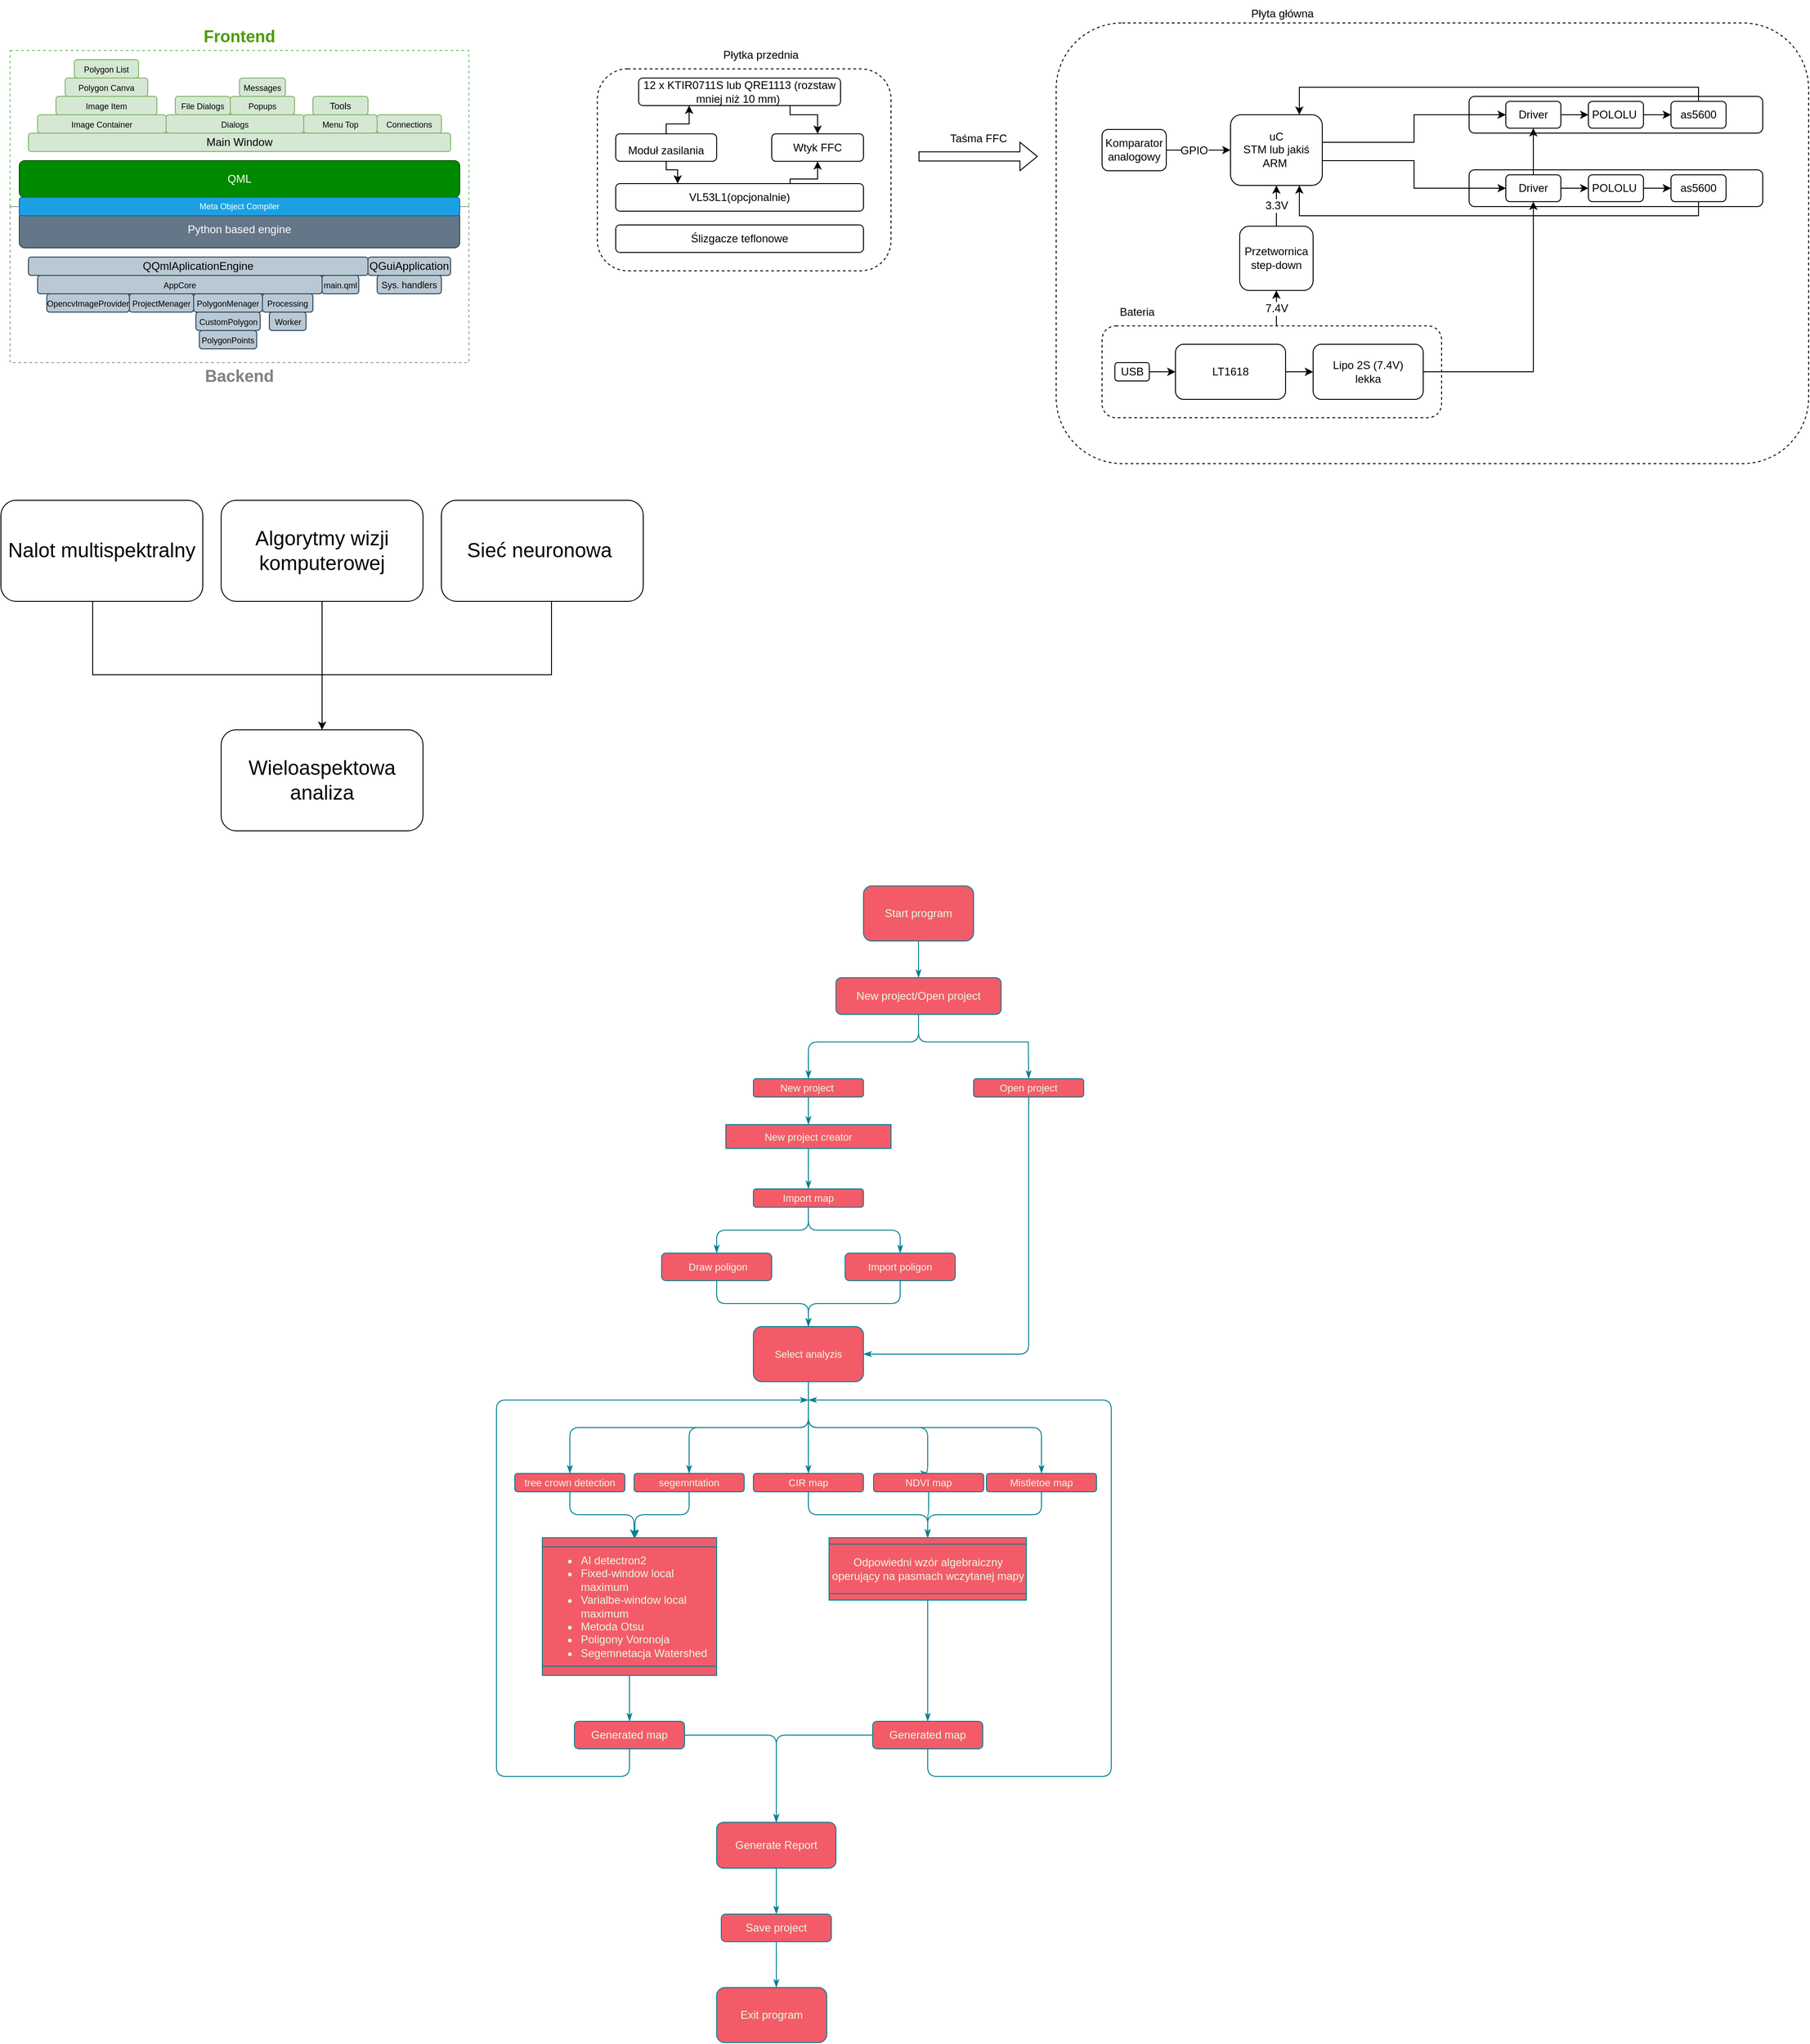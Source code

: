 <mxfile version="18.1.3" type="device"><diagram id="C5RBs43oDa-KdzZeNtuy" name="Page-1"><mxGraphModel dx="1311" dy="1771" grid="1" gridSize="10" guides="1" tooltips="1" connect="1" arrows="1" fold="1" page="1" pageScale="1" pageWidth="827" pageHeight="1169" math="0" shadow="0"><root><mxCell id="WIyWlLk6GJQsqaUBKTNV-0"/><mxCell id="WIyWlLk6GJQsqaUBKTNV-1" parent="WIyWlLk6GJQsqaUBKTNV-0"/><mxCell id="7KliE1HQ70TDA5VMNB60-11" value="" style="rounded=1;whiteSpace=wrap;html=1;labelBackgroundColor=none;fontSize=12;fillColor=none;dashed=1;" parent="WIyWlLk6GJQsqaUBKTNV-1" vertex="1"><mxGeometry x="430" y="-950" width="820" height="480" as="geometry"/></mxCell><mxCell id="uwhrVV_3ZSdNoG5tRqwc-1" style="edgeStyle=orthogonalEdgeStyle;rounded=1;orthogonalLoop=1;jettySize=auto;html=1;fontSize=11;endArrow=none;endFill=0;labelBackgroundColor=#114B5F;strokeColor=#028090;fontColor=#E4FDE1;exitX=0.5;exitY=1;exitDx=0;exitDy=0;" parent="WIyWlLk6GJQsqaUBKTNV-1" source="uwhrVV_3ZSdNoG5tRqwc-2" edge="1"><mxGeometry relative="1" as="geometry"><mxPoint x="400" y="160" as="targetPoint"/><Array as="points"><mxPoint x="280" y="160"/></Array></mxGeometry></mxCell><mxCell id="uwhrVV_3ZSdNoG5tRqwc-2" value="New project/Open project" style="rounded=1;whiteSpace=wrap;html=1;fillColor=#F45B69;strokeColor=#028090;fontColor=#E4FDE1;" parent="WIyWlLk6GJQsqaUBKTNV-1" vertex="1"><mxGeometry x="190" y="90" width="180" height="40" as="geometry"/></mxCell><mxCell id="uwhrVV_3ZSdNoG5tRqwc-4" value="" style="endArrow=none;html=1;fontSize=11;endFill=0;startArrow=classicThin;startFill=1;labelBackgroundColor=#114B5F;strokeColor=#028090;fontColor=#E4FDE1;entryX=0.5;entryY=1;entryDx=0;entryDy=0;edgeStyle=orthogonalEdgeStyle;" parent="WIyWlLk6GJQsqaUBKTNV-1" target="uwhrVV_3ZSdNoG5tRqwc-2" edge="1"><mxGeometry width="50" height="50" relative="1" as="geometry"><mxPoint x="160" y="200" as="sourcePoint"/><mxPoint x="160" y="160" as="targetPoint"/><Array as="points"><mxPoint x="160" y="160"/><mxPoint x="280" y="160"/></Array></mxGeometry></mxCell><mxCell id="uwhrVV_3ZSdNoG5tRqwc-5" value="" style="endArrow=none;html=1;fontSize=11;rounded=1;startArrow=classicThin;startFill=1;labelBackgroundColor=#114B5F;strokeColor=#028090;fontColor=#E4FDE1;" parent="WIyWlLk6GJQsqaUBKTNV-1" edge="1"><mxGeometry width="50" height="50" relative="1" as="geometry"><mxPoint x="400" y="200" as="sourcePoint"/><mxPoint x="399.66" y="160" as="targetPoint"/></mxGeometry></mxCell><mxCell id="uwhrVV_3ZSdNoG5tRqwc-7" style="edgeStyle=orthogonalEdgeStyle;rounded=1;orthogonalLoop=1;jettySize=auto;html=1;fontSize=11;startArrow=none;startFill=0;endArrow=classicThin;endFill=1;labelBackgroundColor=#114B5F;strokeColor=#028090;fontColor=#E4FDE1;" parent="WIyWlLk6GJQsqaUBKTNV-1" source="uwhrVV_3ZSdNoG5tRqwc-8" edge="1"><mxGeometry relative="1" as="geometry"><mxPoint x="160" y="250" as="targetPoint"/></mxGeometry></mxCell><mxCell id="uwhrVV_3ZSdNoG5tRqwc-8" value="New project&amp;nbsp;" style="rounded=1;whiteSpace=wrap;html=1;fontSize=11;fillColor=#F45B69;strokeColor=#028090;fontColor=#E4FDE1;" parent="WIyWlLk6GJQsqaUBKTNV-1" vertex="1"><mxGeometry x="100" y="200" width="120" height="20" as="geometry"/></mxCell><mxCell id="uwhrVV_3ZSdNoG5tRqwc-10" value="Open project" style="rounded=1;whiteSpace=wrap;html=1;fontSize=11;fillColor=#F45B69;strokeColor=#028090;fontColor=#E4FDE1;" parent="WIyWlLk6GJQsqaUBKTNV-1" vertex="1"><mxGeometry x="340" y="200" width="120" height="20" as="geometry"/></mxCell><mxCell id="uwhrVV_3ZSdNoG5tRqwc-13" style="edgeStyle=orthogonalEdgeStyle;rounded=1;orthogonalLoop=1;jettySize=auto;html=1;entryX=0.5;entryY=0;entryDx=0;entryDy=0;fontSize=11;startArrow=none;startFill=0;endArrow=classicThin;endFill=1;labelBackgroundColor=#114B5F;strokeColor=#028090;fontColor=#E4FDE1;" parent="WIyWlLk6GJQsqaUBKTNV-1" source="uwhrVV_3ZSdNoG5tRqwc-14" target="uwhrVV_3ZSdNoG5tRqwc-24" edge="1"><mxGeometry relative="1" as="geometry"/></mxCell><mxCell id="uwhrVV_3ZSdNoG5tRqwc-14" value="New project creator" style="swimlane;fontStyle=0;childLayout=stackLayout;horizontal=1;startSize=26;horizontalStack=0;resizeParent=1;resizeParentMax=0;resizeLast=0;collapsible=1;marginBottom=0;fontSize=11;align=center;fillColor=#F45B69;strokeColor=#028090;fontColor=#E4FDE1;" parent="WIyWlLk6GJQsqaUBKTNV-1" vertex="1" collapsed="1"><mxGeometry x="70" y="250" width="180" height="26" as="geometry"><mxRectangle x="70" y="250" width="180" height="144" as="alternateBounds"/></mxGeometry></mxCell><mxCell id="uwhrVV_3ZSdNoG5tRqwc-15" value="Nazwa projektu " style="text;strokeColor=none;align=left;verticalAlign=top;spacingLeft=4;spacingRight=4;overflow=hidden;rotatable=0;points=[[0,0.5],[1,0.5]];portConstraint=eastwest;fontColor=#E4FDE1;fillColor=#F59F9F;" parent="uwhrVV_3ZSdNoG5tRqwc-14" vertex="1"><mxGeometry y="26" width="180" height="26" as="geometry"/></mxCell><mxCell id="uwhrVV_3ZSdNoG5tRqwc-16" value="Opis projektu " style="text;strokeColor=none;align=left;verticalAlign=top;spacingLeft=4;spacingRight=4;overflow=hidden;rotatable=0;points=[[0,0.5],[1,0.5]];portConstraint=eastwest;fontColor=#E4FDE1;fillColor=#F59F9F;" parent="uwhrVV_3ZSdNoG5tRqwc-14" vertex="1"><mxGeometry y="52" width="180" height="26" as="geometry"/></mxCell><mxCell id="uwhrVV_3ZSdNoG5tRqwc-17" value="Lokalizacja" style="text;strokeColor=none;align=left;verticalAlign=top;spacingLeft=4;spacingRight=4;overflow=hidden;rotatable=0;points=[[0,0.5],[1,0.5]];portConstraint=eastwest;fontColor=#E4FDE1;fillColor=#F59F9F;" parent="uwhrVV_3ZSdNoG5tRqwc-14" vertex="1"><mxGeometry y="78" width="180" height="26" as="geometry"/></mxCell><mxCell id="uwhrVV_3ZSdNoG5tRqwc-18" value="Zleceniodawca" style="text;html=1;strokeColor=none;align=left;verticalAlign=middle;whiteSpace=wrap;rounded=0;fontSize=11;fontColor=#E4FDE1;fillColor=#F59F9F;" parent="uwhrVV_3ZSdNoG5tRqwc-14" vertex="1"><mxGeometry y="104" width="180" height="20" as="geometry"/></mxCell><mxCell id="uwhrVV_3ZSdNoG5tRqwc-19" value="Data nalotu" style="text;html=1;strokeColor=none;align=left;verticalAlign=middle;whiteSpace=wrap;rounded=0;fontSize=11;fontColor=#E4FDE1;fillColor=#F59F9F;" parent="uwhrVV_3ZSdNoG5tRqwc-14" vertex="1"><mxGeometry y="124" width="180" height="20" as="geometry"/></mxCell><mxCell id="uwhrVV_3ZSdNoG5tRqwc-22" style="edgeStyle=orthogonalEdgeStyle;rounded=1;orthogonalLoop=1;jettySize=auto;html=1;entryX=0.5;entryY=0;entryDx=0;entryDy=0;fontSize=11;startArrow=none;startFill=0;endArrow=classicThin;endFill=1;labelBackgroundColor=#114B5F;strokeColor=#028090;fontColor=#E4FDE1;" parent="WIyWlLk6GJQsqaUBKTNV-1" source="uwhrVV_3ZSdNoG5tRqwc-24" target="uwhrVV_3ZSdNoG5tRqwc-28" edge="1"><mxGeometry relative="1" as="geometry"><mxPoint x="160" y="380" as="targetPoint"/></mxGeometry></mxCell><mxCell id="uwhrVV_3ZSdNoG5tRqwc-23" style="edgeStyle=orthogonalEdgeStyle;rounded=1;orthogonalLoop=1;jettySize=auto;html=1;fontSize=11;startArrow=none;startFill=0;endArrow=classicThin;endFill=1;labelBackgroundColor=#114B5F;strokeColor=#028090;fontColor=#E4FDE1;" parent="WIyWlLk6GJQsqaUBKTNV-1" source="uwhrVV_3ZSdNoG5tRqwc-24" target="uwhrVV_3ZSdNoG5tRqwc-30" edge="1"><mxGeometry relative="1" as="geometry"/></mxCell><mxCell id="uwhrVV_3ZSdNoG5tRqwc-24" value="Import map" style="rounded=1;whiteSpace=wrap;html=1;fontSize=11;align=center;fillColor=#F45B69;strokeColor=#028090;fontColor=#E4FDE1;" parent="WIyWlLk6GJQsqaUBKTNV-1" vertex="1"><mxGeometry x="100" y="320" width="120" height="20" as="geometry"/></mxCell><mxCell id="uwhrVV_3ZSdNoG5tRqwc-27" style="edgeStyle=orthogonalEdgeStyle;rounded=1;orthogonalLoop=1;jettySize=auto;html=1;entryX=0.5;entryY=0;entryDx=0;entryDy=0;fontSize=11;startArrow=none;startFill=0;endArrow=classicThin;endFill=1;labelBackgroundColor=#114B5F;strokeColor=#028090;fontColor=#E4FDE1;" parent="WIyWlLk6GJQsqaUBKTNV-1" source="uwhrVV_3ZSdNoG5tRqwc-28" target="uwhrVV_3ZSdNoG5tRqwc-39" edge="1"><mxGeometry relative="1" as="geometry"/></mxCell><mxCell id="uwhrVV_3ZSdNoG5tRqwc-28" value="Import poligon" style="rounded=1;whiteSpace=wrap;html=1;fontSize=11;align=center;fillColor=#F45B69;strokeColor=#028090;fontColor=#E4FDE1;" parent="WIyWlLk6GJQsqaUBKTNV-1" vertex="1"><mxGeometry x="200" y="390" width="120" height="30" as="geometry"/></mxCell><mxCell id="uwhrVV_3ZSdNoG5tRqwc-29" style="edgeStyle=orthogonalEdgeStyle;rounded=1;orthogonalLoop=1;jettySize=auto;html=1;entryX=0.5;entryY=0;entryDx=0;entryDy=0;fontSize=11;startArrow=none;startFill=0;endArrow=classicThin;endFill=1;labelBackgroundColor=#114B5F;strokeColor=#028090;fontColor=#E4FDE1;" parent="WIyWlLk6GJQsqaUBKTNV-1" source="uwhrVV_3ZSdNoG5tRqwc-30" target="uwhrVV_3ZSdNoG5tRqwc-39" edge="1"><mxGeometry relative="1" as="geometry"/></mxCell><mxCell id="uwhrVV_3ZSdNoG5tRqwc-30" value="&amp;nbsp;Draw poligon" style="rounded=1;whiteSpace=wrap;html=1;fontSize=11;align=center;fillColor=#F45B69;strokeColor=#028090;fontColor=#E4FDE1;" parent="WIyWlLk6GJQsqaUBKTNV-1" vertex="1"><mxGeometry y="390" width="120" height="30" as="geometry"/></mxCell><mxCell id="uwhrVV_3ZSdNoG5tRqwc-31" style="edgeStyle=orthogonalEdgeStyle;rounded=1;orthogonalLoop=1;jettySize=auto;html=1;exitX=0.5;exitY=1;exitDx=0;exitDy=0;fontSize=11;startArrow=none;startFill=0;endArrow=none;endFill=0;labelBackgroundColor=#114B5F;strokeColor=#028090;fontColor=#E4FDE1;" parent="WIyWlLk6GJQsqaUBKTNV-1" source="uwhrVV_3ZSdNoG5tRqwc-28" target="uwhrVV_3ZSdNoG5tRqwc-28" edge="1"><mxGeometry relative="1" as="geometry"/></mxCell><mxCell id="uwhrVV_3ZSdNoG5tRqwc-34" style="edgeStyle=orthogonalEdgeStyle;rounded=1;orthogonalLoop=1;jettySize=auto;html=1;entryX=0.5;entryY=0;entryDx=0;entryDy=0;fontSize=11;startArrow=none;startFill=0;endArrow=classicThin;endFill=1;strokeColor=#028090;labelBackgroundColor=#114B5F;fontColor=#E4FDE1;" parent="WIyWlLk6GJQsqaUBKTNV-1" source="uwhrVV_3ZSdNoG5tRqwc-39" target="uwhrVV_3ZSdNoG5tRqwc-47" edge="1"><mxGeometry relative="1" as="geometry"><Array as="points"><mxPoint x="160" y="580"/><mxPoint x="-100" y="580"/></Array></mxGeometry></mxCell><mxCell id="uwhrVV_3ZSdNoG5tRqwc-35" style="edgeStyle=orthogonalEdgeStyle;rounded=1;orthogonalLoop=1;jettySize=auto;html=1;entryX=0.5;entryY=0;entryDx=0;entryDy=0;fontSize=11;startArrow=none;startFill=0;endArrow=classicThin;endFill=1;strokeColor=#028090;labelBackgroundColor=#114B5F;fontColor=#E4FDE1;" parent="WIyWlLk6GJQsqaUBKTNV-1" source="uwhrVV_3ZSdNoG5tRqwc-39" target="uwhrVV_3ZSdNoG5tRqwc-45" edge="1"><mxGeometry relative="1" as="geometry"><Array as="points"><mxPoint x="160" y="580"/><mxPoint x="290" y="580"/></Array></mxGeometry></mxCell><mxCell id="uwhrVV_3ZSdNoG5tRqwc-36" style="edgeStyle=orthogonalEdgeStyle;rounded=1;orthogonalLoop=1;jettySize=auto;html=1;entryX=0.5;entryY=0;entryDx=0;entryDy=0;fontSize=11;startArrow=none;startFill=0;endArrow=classicThin;endFill=1;strokeColor=#028090;labelBackgroundColor=#114B5F;fontColor=#E4FDE1;" parent="WIyWlLk6GJQsqaUBKTNV-1" source="uwhrVV_3ZSdNoG5tRqwc-39" target="uwhrVV_3ZSdNoG5tRqwc-51" edge="1"><mxGeometry relative="1" as="geometry"><Array as="points"><mxPoint x="160" y="630"/><mxPoint x="160" y="630"/></Array></mxGeometry></mxCell><mxCell id="uwhrVV_3ZSdNoG5tRqwc-37" style="edgeStyle=orthogonalEdgeStyle;rounded=1;orthogonalLoop=1;jettySize=auto;html=1;entryX=0.5;entryY=0;entryDx=0;entryDy=0;fontSize=11;startArrow=none;startFill=0;endArrow=classicThin;endFill=1;strokeColor=#028090;labelBackgroundColor=#114B5F;fontColor=#E4FDE1;" parent="WIyWlLk6GJQsqaUBKTNV-1" source="uwhrVV_3ZSdNoG5tRqwc-39" target="uwhrVV_3ZSdNoG5tRqwc-49" edge="1"><mxGeometry relative="1" as="geometry"><Array as="points"><mxPoint x="160" y="580"/><mxPoint x="414" y="580"/></Array></mxGeometry></mxCell><mxCell id="uwhrVV_3ZSdNoG5tRqwc-38" style="edgeStyle=orthogonalEdgeStyle;rounded=1;orthogonalLoop=1;jettySize=auto;html=1;fontSize=11;startArrow=none;startFill=0;endArrow=classicThin;endFill=1;strokeColor=#028090;labelBackgroundColor=#114B5F;fontColor=#E4FDE1;" parent="WIyWlLk6GJQsqaUBKTNV-1" source="uwhrVV_3ZSdNoG5tRqwc-39" target="uwhrVV_3ZSdNoG5tRqwc-53" edge="1"><mxGeometry relative="1" as="geometry"><Array as="points"><mxPoint x="160" y="580"/><mxPoint x="30" y="580"/></Array></mxGeometry></mxCell><mxCell id="uwhrVV_3ZSdNoG5tRqwc-39" value="Select analyzis" style="rounded=1;whiteSpace=wrap;html=1;fontSize=11;align=center;fillColor=#F45B69;strokeColor=#028090;fontColor=#E4FDE1;" parent="WIyWlLk6GJQsqaUBKTNV-1" vertex="1"><mxGeometry x="100" y="470" width="120" height="60" as="geometry"/></mxCell><mxCell id="uwhrVV_3ZSdNoG5tRqwc-44" style="edgeStyle=orthogonalEdgeStyle;rounded=1;sketch=0;orthogonalLoop=1;jettySize=auto;html=1;entryX=0;entryY=0.5;entryDx=0;entryDy=0;fontColor=#E4FDE1;endArrow=classicThin;endFill=1;strokeColor=#028090;fillColor=#F45B69;" parent="WIyWlLk6GJQsqaUBKTNV-1" source="uwhrVV_3ZSdNoG5tRqwc-45" target="uwhrVV_3ZSdNoG5tRqwc-61" edge="1"><mxGeometry relative="1" as="geometry"/></mxCell><mxCell id="uwhrVV_3ZSdNoG5tRqwc-45" value="NDVI map" style="rounded=1;whiteSpace=wrap;html=1;fontSize=11;align=center;fillColor=#F45B69;strokeColor=#028090;fontColor=#E4FDE1;" parent="WIyWlLk6GJQsqaUBKTNV-1" vertex="1"><mxGeometry x="231" y="630" width="120" height="20" as="geometry"/></mxCell><mxCell id="uwhrVV_3ZSdNoG5tRqwc-46" style="edgeStyle=orthogonalEdgeStyle;curved=0;rounded=1;sketch=0;orthogonalLoop=1;jettySize=auto;html=1;fontColor=#E4FDE1;strokeColor=#028090;fillColor=#F45B69;entryX=0;entryY=0.474;entryDx=0;entryDy=0;entryPerimeter=0;" parent="WIyWlLk6GJQsqaUBKTNV-1" source="uwhrVV_3ZSdNoG5tRqwc-47" target="uwhrVV_3ZSdNoG5tRqwc-57" edge="1"><mxGeometry relative="1" as="geometry"><mxPoint x="-220" y="848" as="targetPoint"/></mxGeometry></mxCell><mxCell id="uwhrVV_3ZSdNoG5tRqwc-47" value="tree crown detection" style="rounded=1;whiteSpace=wrap;html=1;fontSize=11;align=center;fillColor=#F45B69;strokeColor=#028090;fontColor=#E4FDE1;" parent="WIyWlLk6GJQsqaUBKTNV-1" vertex="1"><mxGeometry x="-160" y="630" width="120" height="20" as="geometry"/></mxCell><mxCell id="uwhrVV_3ZSdNoG5tRqwc-48" style="edgeStyle=orthogonalEdgeStyle;rounded=1;sketch=0;orthogonalLoop=1;jettySize=auto;html=1;entryX=0;entryY=0.5;entryDx=0;entryDy=0;fontColor=#E4FDE1;endArrow=classicThin;endFill=1;strokeColor=#028090;fillColor=#F45B69;" parent="WIyWlLk6GJQsqaUBKTNV-1" source="uwhrVV_3ZSdNoG5tRqwc-49" target="uwhrVV_3ZSdNoG5tRqwc-61" edge="1"><mxGeometry relative="1" as="geometry"/></mxCell><mxCell id="uwhrVV_3ZSdNoG5tRqwc-49" value="Mistletoe map" style="rounded=1;whiteSpace=wrap;html=1;fontSize=11;align=center;fillColor=#F45B69;strokeColor=#028090;fontColor=#E4FDE1;" parent="WIyWlLk6GJQsqaUBKTNV-1" vertex="1"><mxGeometry x="354" y="630" width="120" height="20" as="geometry"/></mxCell><mxCell id="uwhrVV_3ZSdNoG5tRqwc-50" style="edgeStyle=orthogonalEdgeStyle;rounded=1;sketch=0;orthogonalLoop=1;jettySize=auto;html=1;entryX=0;entryY=0.5;entryDx=0;entryDy=0;fontColor=#E4FDE1;endArrow=classicThin;endFill=1;strokeColor=#028090;fillColor=#F45B69;" parent="WIyWlLk6GJQsqaUBKTNV-1" source="uwhrVV_3ZSdNoG5tRqwc-51" target="uwhrVV_3ZSdNoG5tRqwc-61" edge="1"><mxGeometry relative="1" as="geometry"/></mxCell><mxCell id="uwhrVV_3ZSdNoG5tRqwc-51" value="CIR map" style="rounded=1;whiteSpace=wrap;html=1;fontSize=11;align=center;fillColor=#F45B69;strokeColor=#028090;fontColor=#E4FDE1;" parent="WIyWlLk6GJQsqaUBKTNV-1" vertex="1"><mxGeometry x="100" y="630" width="120" height="20" as="geometry"/></mxCell><mxCell id="uwhrVV_3ZSdNoG5tRqwc-52" style="edgeStyle=orthogonalEdgeStyle;curved=0;rounded=1;sketch=0;orthogonalLoop=1;jettySize=auto;html=1;entryX=0.005;entryY=0.469;entryDx=0;entryDy=0;entryPerimeter=0;fontColor=#E4FDE1;strokeColor=#028090;fillColor=#F45B69;" parent="WIyWlLk6GJQsqaUBKTNV-1" source="uwhrVV_3ZSdNoG5tRqwc-53" target="uwhrVV_3ZSdNoG5tRqwc-57" edge="1"><mxGeometry relative="1" as="geometry"/></mxCell><mxCell id="uwhrVV_3ZSdNoG5tRqwc-53" value="segemntation" style="rounded=1;whiteSpace=wrap;html=1;fontSize=11;align=center;fillColor=#F45B69;strokeColor=#028090;fontColor=#E4FDE1;" parent="WIyWlLk6GJQsqaUBKTNV-1" vertex="1"><mxGeometry x="-30" y="630" width="120" height="20" as="geometry"/></mxCell><mxCell id="uwhrVV_3ZSdNoG5tRqwc-56" style="edgeStyle=orthogonalEdgeStyle;rounded=1;sketch=0;orthogonalLoop=1;jettySize=auto;html=1;fontColor=#E4FDE1;endArrow=classicThin;endFill=1;strokeColor=#028090;fillColor=#F45B69;entryX=0.5;entryY=0;entryDx=0;entryDy=0;" parent="WIyWlLk6GJQsqaUBKTNV-1" source="uwhrVV_3ZSdNoG5tRqwc-57" target="uwhrVV_3ZSdNoG5tRqwc-71" edge="1"><mxGeometry relative="1" as="geometry"><mxPoint x="-35" y="940" as="targetPoint"/></mxGeometry></mxCell><mxCell id="uwhrVV_3ZSdNoG5tRqwc-57" value="&lt;ul&gt;&lt;li&gt;AI detectron2&lt;/li&gt;&lt;li&gt;Fixed-window local maximum&lt;/li&gt;&lt;li&gt;Varialbe-window local maximum&lt;/li&gt;&lt;li&gt;Metoda Otsu&amp;nbsp;&lt;/li&gt;&lt;li&gt;Poligony Voronoja&lt;/li&gt;&lt;li&gt;Segemnetacja Watershed&lt;/li&gt;&lt;/ul&gt;" style="shape=process;whiteSpace=wrap;html=1;backgroundOutline=1;rounded=0;sketch=0;fontColor=#E4FDE1;strokeColor=#028090;fillColor=#F45B69;direction=south;size=0.067;align=left;" parent="WIyWlLk6GJQsqaUBKTNV-1" vertex="1"><mxGeometry x="-130" y="700" width="190" height="150" as="geometry"/></mxCell><mxCell id="uwhrVV_3ZSdNoG5tRqwc-60" style="edgeStyle=orthogonalEdgeStyle;rounded=1;sketch=0;orthogonalLoop=1;jettySize=auto;html=1;fontColor=#E4FDE1;endArrow=classicThin;endFill=1;strokeColor=#028090;fillColor=#F45B69;entryX=0.5;entryY=0;entryDx=0;entryDy=0;" parent="WIyWlLk6GJQsqaUBKTNV-1" source="uwhrVV_3ZSdNoG5tRqwc-61" target="uwhrVV_3ZSdNoG5tRqwc-64" edge="1"><mxGeometry relative="1" as="geometry"><mxPoint x="290" y="820" as="targetPoint"/></mxGeometry></mxCell><mxCell id="uwhrVV_3ZSdNoG5tRqwc-61" value="&lt;div&gt;Odpowiedni wzór algebraiczny operujący na pasmach wczytanej mapy&lt;/div&gt;" style="shape=process;whiteSpace=wrap;html=1;backgroundOutline=1;rounded=0;sketch=0;fontColor=#E4FDE1;strokeWidth=1;strokeColor=#028090;rotation=0;fillColor=#F45B69;direction=south;align=center;" parent="WIyWlLk6GJQsqaUBKTNV-1" vertex="1"><mxGeometry x="182.5" y="700" width="215" height="68" as="geometry"/></mxCell><mxCell id="uwhrVV_3ZSdNoG5tRqwc-62" style="edgeStyle=orthogonalEdgeStyle;rounded=1;sketch=0;orthogonalLoop=1;jettySize=auto;html=1;fontColor=#E4FDE1;endArrow=classicThin;endFill=1;strokeColor=#028090;fillColor=#F45B69;entryX=0.5;entryY=0;entryDx=0;entryDy=0;" parent="WIyWlLk6GJQsqaUBKTNV-1" source="uwhrVV_3ZSdNoG5tRqwc-64" target="uwhrVV_3ZSdNoG5tRqwc-76" edge="1"><mxGeometry relative="1" as="geometry"><mxPoint x="120" y="990" as="targetPoint"/></mxGeometry></mxCell><mxCell id="uwhrVV_3ZSdNoG5tRqwc-63" style="edgeStyle=orthogonalEdgeStyle;rounded=1;sketch=0;orthogonalLoop=1;jettySize=auto;html=1;fontColor=#E4FDE1;endArrow=classicThin;endFill=1;strokeColor=#028090;fillColor=#F45B69;" parent="WIyWlLk6GJQsqaUBKTNV-1" source="uwhrVV_3ZSdNoG5tRqwc-64" edge="1"><mxGeometry relative="1" as="geometry"><mxPoint x="160" y="550" as="targetPoint"/><Array as="points"><mxPoint x="290" y="960"/><mxPoint x="490" y="960"/><mxPoint x="490" y="550"/></Array></mxGeometry></mxCell><mxCell id="uwhrVV_3ZSdNoG5tRqwc-64" value="Generated map" style="rounded=1;whiteSpace=wrap;html=1;sketch=0;fontColor=#E4FDE1;strokeColor=#028090;strokeWidth=1;fillColor=#F45B69;" parent="WIyWlLk6GJQsqaUBKTNV-1" vertex="1"><mxGeometry x="230" y="900" width="120" height="30" as="geometry"/></mxCell><mxCell id="uwhrVV_3ZSdNoG5tRqwc-68" style="edgeStyle=orthogonalEdgeStyle;sketch=0;orthogonalLoop=1;jettySize=auto;html=1;fontColor=#E4FDE1;endArrow=classicThin;endFill=1;fillColor=#F45B69;strokeColor=none;rounded=1;" parent="WIyWlLk6GJQsqaUBKTNV-1" source="uwhrVV_3ZSdNoG5tRqwc-71" edge="1"><mxGeometry relative="1" as="geometry"><mxPoint x="40" y="990" as="targetPoint"/></mxGeometry></mxCell><mxCell id="uwhrVV_3ZSdNoG5tRqwc-69" style="edgeStyle=orthogonalEdgeStyle;rounded=1;sketch=0;orthogonalLoop=1;jettySize=auto;html=1;fontColor=#E4FDE1;endArrow=classicThin;endFill=1;strokeColor=#028090;fillColor=#F45B69;entryX=0.5;entryY=0;entryDx=0;entryDy=0;" parent="WIyWlLk6GJQsqaUBKTNV-1" source="uwhrVV_3ZSdNoG5tRqwc-71" target="uwhrVV_3ZSdNoG5tRqwc-76" edge="1"><mxGeometry relative="1" as="geometry"><mxPoint x="120" y="990" as="targetPoint"/></mxGeometry></mxCell><mxCell id="uwhrVV_3ZSdNoG5tRqwc-70" style="edgeStyle=orthogonalEdgeStyle;rounded=1;sketch=0;orthogonalLoop=1;jettySize=auto;html=1;fontColor=#E4FDE1;endArrow=classicThin;endFill=1;strokeColor=#028090;fillColor=#F45B69;" parent="WIyWlLk6GJQsqaUBKTNV-1" source="uwhrVV_3ZSdNoG5tRqwc-71" edge="1"><mxGeometry relative="1" as="geometry"><mxPoint x="160" y="550" as="targetPoint"/><Array as="points"><mxPoint x="-35" y="960"/><mxPoint x="-180" y="960"/><mxPoint x="-180" y="550"/></Array></mxGeometry></mxCell><mxCell id="uwhrVV_3ZSdNoG5tRqwc-71" value="Generated map" style="rounded=1;whiteSpace=wrap;html=1;sketch=0;fontColor=#E4FDE1;strokeColor=#028090;strokeWidth=1;fillColor=#F45B69;" parent="WIyWlLk6GJQsqaUBKTNV-1" vertex="1"><mxGeometry x="-95" y="900" width="120" height="30" as="geometry"/></mxCell><mxCell id="uwhrVV_3ZSdNoG5tRqwc-75" style="edgeStyle=orthogonalEdgeStyle;rounded=1;sketch=0;orthogonalLoop=1;jettySize=auto;html=1;entryX=0.5;entryY=0;entryDx=0;entryDy=0;fontColor=#E4FDE1;endArrow=classicThin;endFill=1;strokeColor=#028090;fillColor=#F45B69;" parent="WIyWlLk6GJQsqaUBKTNV-1" source="uwhrVV_3ZSdNoG5tRqwc-76" target="uwhrVV_3ZSdNoG5tRqwc-80" edge="1"><mxGeometry relative="1" as="geometry"/></mxCell><mxCell id="uwhrVV_3ZSdNoG5tRqwc-76" value="Generate Report" style="rounded=1;whiteSpace=wrap;html=1;sketch=0;fontColor=#E4FDE1;strokeColor=#028090;strokeWidth=1;fillColor=#F45B69;" parent="WIyWlLk6GJQsqaUBKTNV-1" vertex="1"><mxGeometry x="60" y="1010" width="130" height="50" as="geometry"/></mxCell><mxCell id="uwhrVV_3ZSdNoG5tRqwc-79" style="edgeStyle=orthogonalEdgeStyle;rounded=1;sketch=0;orthogonalLoop=1;jettySize=auto;html=1;fontColor=#E4FDE1;endArrow=classicThin;endFill=1;strokeColor=#028090;fillColor=#F45B69;" parent="WIyWlLk6GJQsqaUBKTNV-1" source="uwhrVV_3ZSdNoG5tRqwc-80" edge="1"><mxGeometry relative="1" as="geometry"><mxPoint x="125" y="1190" as="targetPoint"/></mxGeometry></mxCell><mxCell id="uwhrVV_3ZSdNoG5tRqwc-80" value="Save project" style="rounded=1;whiteSpace=wrap;html=1;sketch=0;fontColor=#E4FDE1;strokeColor=#028090;strokeWidth=1;fillColor=#F45B69;" parent="WIyWlLk6GJQsqaUBKTNV-1" vertex="1"><mxGeometry x="65" y="1110" width="120" height="30" as="geometry"/></mxCell><mxCell id="uwhrVV_3ZSdNoG5tRqwc-81" value="Exit program" style="rounded=1;whiteSpace=wrap;html=1;sketch=0;fontColor=#E4FDE1;strokeColor=#028090;strokeWidth=1;fillColor=#F45B69;" parent="WIyWlLk6GJQsqaUBKTNV-1" vertex="1"><mxGeometry x="60" y="1190" width="120" height="60" as="geometry"/></mxCell><mxCell id="uwhrVV_3ZSdNoG5tRqwc-96" value="Start program" style="rounded=1;whiteSpace=wrap;html=1;sketch=0;fontColor=#E4FDE1;strokeColor=#028090;strokeWidth=1;fillColor=#F45B69;" parent="WIyWlLk6GJQsqaUBKTNV-1" vertex="1"><mxGeometry x="220" y="-10" width="120" height="60" as="geometry"/></mxCell><mxCell id="uwhrVV_3ZSdNoG5tRqwc-99" value="" style="endArrow=none;html=1;fontSize=11;endFill=0;startArrow=classicThin;startFill=1;labelBackgroundColor=#114B5F;strokeColor=#028090;fontColor=#E4FDE1;edgeStyle=orthogonalEdgeStyle;entryX=0.5;entryY=1;entryDx=0;entryDy=0;exitX=0.5;exitY=0;exitDx=0;exitDy=0;" parent="WIyWlLk6GJQsqaUBKTNV-1" source="uwhrVV_3ZSdNoG5tRqwc-2" target="uwhrVV_3ZSdNoG5tRqwc-96" edge="1"><mxGeometry width="50" height="50" relative="1" as="geometry"><mxPoint x="110" y="120" as="sourcePoint"/><mxPoint x="110" y="90" as="targetPoint"/><Array as="points"><mxPoint x="280" y="60"/><mxPoint x="280" y="60"/></Array></mxGeometry></mxCell><mxCell id="uwhrVV_3ZSdNoG5tRqwc-100" value="" style="endArrow=none;html=1;fontSize=11;endFill=0;startArrow=classicThin;startFill=1;labelBackgroundColor=#114B5F;strokeColor=#028090;fontColor=#E4FDE1;edgeStyle=orthogonalEdgeStyle;entryX=0.5;entryY=1;entryDx=0;entryDy=0;exitX=1;exitY=0.5;exitDx=0;exitDy=0;" parent="WIyWlLk6GJQsqaUBKTNV-1" source="uwhrVV_3ZSdNoG5tRqwc-39" target="uwhrVV_3ZSdNoG5tRqwc-10" edge="1"><mxGeometry width="50" height="50" relative="1" as="geometry"><mxPoint x="400" y="480" as="sourcePoint"/><mxPoint x="290" y="60" as="targetPoint"/><Array as="points"><mxPoint x="400" y="500"/></Array></mxGeometry></mxCell><mxCell id="dRJj6npBRTAzwuP1R3pL-0" value="QML" style="rounded=1;whiteSpace=wrap;html=1;fillColor=#008a00;strokeColor=#005700;fontColor=#ffffff;" parent="WIyWlLk6GJQsqaUBKTNV-1" vertex="1"><mxGeometry x="-700" y="-800" width="480" height="40" as="geometry"/></mxCell><mxCell id="dRJj6npBRTAzwuP1R3pL-1" value="Python based engine" style="rounded=1;whiteSpace=wrap;html=1;fillColor=#647687;strokeColor=#314354;fontColor=#ffffff;" parent="WIyWlLk6GJQsqaUBKTNV-1" vertex="1"><mxGeometry x="-700" y="-745" width="480" height="40" as="geometry"/></mxCell><mxCell id="dRJj6npBRTAzwuP1R3pL-2" value="Main Window" style="rounded=1;whiteSpace=wrap;html=1;fillColor=#d5e8d4;strokeColor=#82b366;" parent="WIyWlLk6GJQsqaUBKTNV-1" vertex="1"><mxGeometry x="-690" y="-830" width="460" height="20" as="geometry"/></mxCell><mxCell id="dRJj6npBRTAzwuP1R3pL-5" value="&lt;font style=&quot;font-size: 9px&quot;&gt;Connections&lt;/font&gt;" style="rounded=1;whiteSpace=wrap;html=1;fillColor=#d5e8d4;strokeColor=#82b366;" parent="WIyWlLk6GJQsqaUBKTNV-1" vertex="1"><mxGeometry x="-310" y="-850" width="70" height="20" as="geometry"/></mxCell><mxCell id="dRJj6npBRTAzwuP1R3pL-6" value="&lt;font&gt;&lt;font style=&quot;font-size: 9px&quot;&gt;Menu Top&lt;/font&gt;&lt;br&gt;&lt;/font&gt;" style="rounded=1;whiteSpace=wrap;html=1;fillColor=#d5e8d4;strokeColor=#82b366;" parent="WIyWlLk6GJQsqaUBKTNV-1" vertex="1"><mxGeometry x="-390" y="-850" width="80" height="20" as="geometry"/></mxCell><mxCell id="dRJj6npBRTAzwuP1R3pL-7" value="&lt;font&gt;&lt;font style=&quot;font-size: 9px&quot;&gt;Dialogs&lt;/font&gt;&lt;br&gt;&lt;/font&gt;" style="rounded=1;whiteSpace=wrap;html=1;fillColor=#d5e8d4;strokeColor=#82b366;" parent="WIyWlLk6GJQsqaUBKTNV-1" vertex="1"><mxGeometry x="-540" y="-850" width="150" height="20" as="geometry"/></mxCell><mxCell id="dRJj6npBRTAzwuP1R3pL-8" value="&lt;font&gt;&lt;font style=&quot;font-size: 9px&quot;&gt;Image Container&lt;/font&gt;&lt;br&gt;&lt;/font&gt;" style="rounded=1;whiteSpace=wrap;html=1;fillColor=#d5e8d4;strokeColor=#82b366;" parent="WIyWlLk6GJQsqaUBKTNV-1" vertex="1"><mxGeometry x="-680" y="-850" width="140" height="20" as="geometry"/></mxCell><mxCell id="dRJj6npBRTAzwuP1R3pL-9" value="&lt;font&gt;&lt;font style=&quot;font-size: 9px&quot;&gt;Image Item&lt;/font&gt;&lt;br&gt;&lt;/font&gt;" style="rounded=1;whiteSpace=wrap;html=1;fillColor=#d5e8d4;strokeColor=#82b366;" parent="WIyWlLk6GJQsqaUBKTNV-1" vertex="1"><mxGeometry x="-660" y="-870" width="110" height="20" as="geometry"/></mxCell><mxCell id="dRJj6npBRTAzwuP1R3pL-10" value="&lt;font&gt;&lt;font style=&quot;font-size: 9px&quot;&gt;Polygon Canva&lt;/font&gt;&lt;br&gt;&lt;/font&gt;" style="rounded=1;whiteSpace=wrap;html=1;fillColor=#d5e8d4;strokeColor=#82b366;" parent="WIyWlLk6GJQsqaUBKTNV-1" vertex="1"><mxGeometry x="-650" y="-890" width="90" height="20" as="geometry"/></mxCell><mxCell id="dRJj6npBRTAzwuP1R3pL-12" value="&lt;font&gt;&lt;font style=&quot;font-size: 9px&quot;&gt;File Dialogs&lt;/font&gt;&lt;br&gt;&lt;/font&gt;" style="rounded=1;whiteSpace=wrap;html=1;fillColor=#d5e8d4;strokeColor=#82b366;" parent="WIyWlLk6GJQsqaUBKTNV-1" vertex="1"><mxGeometry x="-530" y="-870" width="60" height="20" as="geometry"/></mxCell><mxCell id="dRJj6npBRTAzwuP1R3pL-13" value="&lt;font&gt;&lt;font style=&quot;font-size: 9px&quot;&gt;Popups&lt;/font&gt;&lt;br&gt;&lt;/font&gt;" style="rounded=1;whiteSpace=wrap;html=1;fillColor=#d5e8d4;strokeColor=#82b366;" parent="WIyWlLk6GJQsqaUBKTNV-1" vertex="1"><mxGeometry x="-470" y="-870" width="70" height="20" as="geometry"/></mxCell><mxCell id="dRJj6npBRTAzwuP1R3pL-14" value="&lt;font&gt;&lt;font style=&quot;font-size: 9px&quot;&gt;Messages&lt;/font&gt;&lt;br&gt;&lt;/font&gt;" style="rounded=1;whiteSpace=wrap;html=1;fillColor=#d5e8d4;strokeColor=#82b366;" parent="WIyWlLk6GJQsqaUBKTNV-1" vertex="1"><mxGeometry x="-460" y="-890" width="50" height="20" as="geometry"/></mxCell><mxCell id="dRJj6npBRTAzwuP1R3pL-15" value="&lt;font&gt;&lt;font style=&quot;font-size: 9px&quot;&gt;Polygon List&lt;/font&gt;&lt;br&gt;&lt;/font&gt;" style="rounded=1;whiteSpace=wrap;html=1;fillColor=#d5e8d4;strokeColor=#82b366;" parent="WIyWlLk6GJQsqaUBKTNV-1" vertex="1"><mxGeometry x="-640" y="-910" width="70" height="20" as="geometry"/></mxCell><mxCell id="dRJj6npBRTAzwuP1R3pL-16" value="&lt;font&gt;&lt;font size=&quot;1&quot;&gt;Tools&lt;/font&gt;&lt;br&gt;&lt;/font&gt;" style="rounded=1;whiteSpace=wrap;html=1;fillColor=#d5e8d4;strokeColor=#82b366;" parent="WIyWlLk6GJQsqaUBKTNV-1" vertex="1"><mxGeometry x="-380" y="-870" width="60" height="20" as="geometry"/></mxCell><mxCell id="dRJj6npBRTAzwuP1R3pL-17" value="&lt;font style=&quot;font-size: 9px&quot;&gt;AppCore&lt;/font&gt;" style="rounded=1;whiteSpace=wrap;html=1;fillColor=#bac8d3;strokeColor=#23445d;" parent="WIyWlLk6GJQsqaUBKTNV-1" vertex="1"><mxGeometry x="-680" y="-675" width="310" height="20" as="geometry"/></mxCell><mxCell id="dRJj6npBRTAzwuP1R3pL-18" value="QQmlAplicationEngine" style="rounded=1;whiteSpace=wrap;html=1;fillColor=#bac8d3;strokeColor=#23445d;" parent="WIyWlLk6GJQsqaUBKTNV-1" vertex="1"><mxGeometry x="-690" y="-695" width="370" height="20" as="geometry"/></mxCell><mxCell id="dRJj6npBRTAzwuP1R3pL-23" value="QGuiApplication" style="rounded=1;whiteSpace=wrap;html=1;fillColor=#bac8d3;strokeColor=#23445d;" parent="WIyWlLk6GJQsqaUBKTNV-1" vertex="1"><mxGeometry x="-320" y="-695" width="90" height="20" as="geometry"/></mxCell><mxCell id="dRJj6npBRTAzwuP1R3pL-24" value="&lt;font style=&quot;font-size: 9px&quot;&gt;main.qml&lt;/font&gt;" style="rounded=1;whiteSpace=wrap;html=1;fillColor=#bac8d3;strokeColor=#23445d;" parent="WIyWlLk6GJQsqaUBKTNV-1" vertex="1"><mxGeometry x="-370" y="-675" width="40" height="20" as="geometry"/></mxCell><mxCell id="dRJj6npBRTAzwuP1R3pL-25" value="&lt;font style=&quot;font-size: 10px&quot;&gt;Sys. handlers&lt;/font&gt;" style="rounded=1;whiteSpace=wrap;html=1;fillColor=#bac8d3;strokeColor=#23445d;" parent="WIyWlLk6GJQsqaUBKTNV-1" vertex="1"><mxGeometry x="-310" y="-675" width="70" height="20" as="geometry"/></mxCell><mxCell id="dRJj6npBRTAzwuP1R3pL-27" value="&lt;font style=&quot;font-size: 9px&quot;&gt;OpencvImageProvider&lt;/font&gt;" style="rounded=1;whiteSpace=wrap;html=1;fillColor=#bac8d3;strokeColor=#23445d;" parent="WIyWlLk6GJQsqaUBKTNV-1" vertex="1"><mxGeometry x="-670" y="-655" width="90" height="20" as="geometry"/></mxCell><mxCell id="dRJj6npBRTAzwuP1R3pL-28" value="&lt;font style=&quot;font-size: 9px&quot;&gt;ProjectMenager&lt;/font&gt;" style="rounded=1;whiteSpace=wrap;html=1;fillColor=#bac8d3;strokeColor=#23445d;" parent="WIyWlLk6GJQsqaUBKTNV-1" vertex="1"><mxGeometry x="-580" y="-655" width="70" height="20" as="geometry"/></mxCell><mxCell id="dRJj6npBRTAzwuP1R3pL-33" style="edgeStyle=orthogonalEdgeStyle;rounded=0;orthogonalLoop=1;jettySize=auto;html=1;exitX=0;exitY=0.5;exitDx=0;exitDy=0;fontSize=9;" parent="WIyWlLk6GJQsqaUBKTNV-1" source="dRJj6npBRTAzwuP1R3pL-29" edge="1"><mxGeometry relative="1" as="geometry"><mxPoint x="-500.023" y="-645.023" as="targetPoint"/></mxGeometry></mxCell><mxCell id="dRJj6npBRTAzwuP1R3pL-29" value="&lt;font style=&quot;font-size: 9px&quot;&gt;PolygonMenager&lt;/font&gt;" style="rounded=1;whiteSpace=wrap;html=1;fillColor=#bac8d3;strokeColor=#23445d;" parent="WIyWlLk6GJQsqaUBKTNV-1" vertex="1"><mxGeometry x="-510" y="-655" width="75" height="20" as="geometry"/></mxCell><mxCell id="dRJj6npBRTAzwuP1R3pL-30" value="&lt;font style=&quot;font-size: 9px&quot;&gt;Processing&lt;/font&gt;" style="rounded=1;whiteSpace=wrap;html=1;fillColor=#bac8d3;strokeColor=#23445d;" parent="WIyWlLk6GJQsqaUBKTNV-1" vertex="1"><mxGeometry x="-435" y="-655" width="55" height="20" as="geometry"/></mxCell><mxCell id="dRJj6npBRTAzwuP1R3pL-31" value="&lt;font style=&quot;font-size: 9px&quot;&gt;CustomPolygon&lt;/font&gt;" style="rounded=1;whiteSpace=wrap;html=1;fillColor=#bac8d3;strokeColor=#23445d;" parent="WIyWlLk6GJQsqaUBKTNV-1" vertex="1"><mxGeometry x="-507.5" y="-635" width="70" height="20" as="geometry"/></mxCell><mxCell id="dRJj6npBRTAzwuP1R3pL-32" value="&lt;font style=&quot;font-size: 9px&quot;&gt;PolygonPoints&lt;/font&gt;" style="rounded=1;whiteSpace=wrap;html=1;fillColor=#bac8d3;strokeColor=#23445d;" parent="WIyWlLk6GJQsqaUBKTNV-1" vertex="1"><mxGeometry x="-503.75" y="-615" width="62.5" height="20" as="geometry"/></mxCell><mxCell id="dRJj6npBRTAzwuP1R3pL-34" value="&lt;font style=&quot;font-size: 9px&quot;&gt;Worker&lt;/font&gt;" style="rounded=1;whiteSpace=wrap;html=1;fillColor=#bac8d3;strokeColor=#23445d;" parent="WIyWlLk6GJQsqaUBKTNV-1" vertex="1"><mxGeometry x="-427.5" y="-635" width="40" height="20" as="geometry"/></mxCell><mxCell id="dRJj6npBRTAzwuP1R3pL-37" value="" style="rounded=0;whiteSpace=wrap;html=1;fontSize=9;fillColor=none;dashed=1;strokeColor=#74C274;glass=1;" parent="WIyWlLk6GJQsqaUBKTNV-1" vertex="1"><mxGeometry x="-710" y="-920" width="500" height="170" as="geometry"/></mxCell><mxCell id="dRJj6npBRTAzwuP1R3pL-38" value="&lt;h1&gt;&lt;font color=&quot;#4d9900&quot;&gt;Frontend&lt;/font&gt;&lt;/h1&gt;" style="text;html=1;strokeColor=none;fillColor=none;align=center;verticalAlign=middle;whiteSpace=wrap;rounded=0;dashed=1;fontSize=9;" parent="WIyWlLk6GJQsqaUBKTNV-1" vertex="1"><mxGeometry x="-710" y="-950" width="500" height="30" as="geometry"/></mxCell><mxCell id="dRJj6npBRTAzwuP1R3pL-40" value="" style="rounded=0;whiteSpace=wrap;html=1;fontSize=9;fillColor=none;dashed=1;strokeColor=#999999;" parent="WIyWlLk6GJQsqaUBKTNV-1" vertex="1"><mxGeometry x="-710" y="-750" width="500" height="170" as="geometry"/></mxCell><mxCell id="dRJj6npBRTAzwuP1R3pL-41" value="Meta Object Compiler" style="rounded=1;whiteSpace=wrap;html=1;glass=0;fontSize=9;strokeColor=#006EAF;fillColor=#1ba1e2;fontColor=#ffffff;" parent="WIyWlLk6GJQsqaUBKTNV-1" vertex="1"><mxGeometry x="-700" y="-760" width="480" height="20" as="geometry"/></mxCell><mxCell id="dRJj6npBRTAzwuP1R3pL-42" value="&lt;h1&gt;&lt;font color=&quot;#808080&quot;&gt;Backend&lt;/font&gt;&lt;/h1&gt;" style="text;html=1;strokeColor=none;fillColor=none;align=center;verticalAlign=middle;whiteSpace=wrap;rounded=0;dashed=1;fontSize=9;" parent="WIyWlLk6GJQsqaUBKTNV-1" vertex="1"><mxGeometry x="-710" y="-580" width="500" height="30" as="geometry"/></mxCell><mxCell id="-8GlpTE0Kr1Mr1w6cppV-12" style="edgeStyle=orthogonalEdgeStyle;rounded=0;orthogonalLoop=1;jettySize=auto;html=1;fontSize=22;endArrow=none;endFill=0;" parent="WIyWlLk6GJQsqaUBKTNV-1" source="-8GlpTE0Kr1Mr1w6cppV-2" edge="1"><mxGeometry relative="1" as="geometry"><mxPoint x="-370" y="-240" as="targetPoint"/><Array as="points"><mxPoint x="-120" y="-240"/></Array></mxGeometry></mxCell><mxCell id="-8GlpTE0Kr1Mr1w6cppV-2" value="&lt;font style=&quot;font-size: 22px&quot;&gt;Sieć neuronowa&amp;nbsp;&lt;/font&gt;" style="rounded=1;whiteSpace=wrap;html=1;" parent="WIyWlLk6GJQsqaUBKTNV-1" vertex="1"><mxGeometry x="-240" y="-430" width="220" height="110" as="geometry"/></mxCell><mxCell id="-8GlpTE0Kr1Mr1w6cppV-11" style="edgeStyle=orthogonalEdgeStyle;rounded=0;orthogonalLoop=1;jettySize=auto;html=1;entryX=0.5;entryY=0;entryDx=0;entryDy=0;fontSize=22;endArrow=classic;endFill=1;" parent="WIyWlLk6GJQsqaUBKTNV-1" source="-8GlpTE0Kr1Mr1w6cppV-7" target="-8GlpTE0Kr1Mr1w6cppV-10" edge="1"><mxGeometry relative="1" as="geometry"/></mxCell><mxCell id="-8GlpTE0Kr1Mr1w6cppV-7" value="&lt;font style=&quot;font-size: 22px&quot;&gt;Algorytmy wizji komputerowej&lt;/font&gt;" style="rounded=1;whiteSpace=wrap;html=1;" parent="WIyWlLk6GJQsqaUBKTNV-1" vertex="1"><mxGeometry x="-480" y="-430" width="220" height="110" as="geometry"/></mxCell><mxCell id="-8GlpTE0Kr1Mr1w6cppV-13" style="edgeStyle=orthogonalEdgeStyle;rounded=0;orthogonalLoop=1;jettySize=auto;html=1;fontSize=22;endArrow=none;endFill=0;" parent="WIyWlLk6GJQsqaUBKTNV-1" source="-8GlpTE0Kr1Mr1w6cppV-8" edge="1"><mxGeometry relative="1" as="geometry"><mxPoint x="-370" y="-240" as="targetPoint"/><Array as="points"><mxPoint x="-620" y="-240"/></Array></mxGeometry></mxCell><mxCell id="-8GlpTE0Kr1Mr1w6cppV-8" value="&lt;font style=&quot;font-size: 22px&quot;&gt;Nalot multispektralny&lt;/font&gt;" style="rounded=1;whiteSpace=wrap;html=1;" parent="WIyWlLk6GJQsqaUBKTNV-1" vertex="1"><mxGeometry x="-720" y="-430" width="220" height="110" as="geometry"/></mxCell><mxCell id="-8GlpTE0Kr1Mr1w6cppV-10" value="&lt;font style=&quot;font-size: 22px&quot;&gt;Wieloaspektowa analiza&lt;/font&gt;" style="rounded=1;whiteSpace=wrap;html=1;" parent="WIyWlLk6GJQsqaUBKTNV-1" vertex="1"><mxGeometry x="-480" y="-180" width="220" height="110" as="geometry"/></mxCell><mxCell id="7KliE1HQ70TDA5VMNB60-0" value="" style="rounded=1;whiteSpace=wrap;html=1;fillColor=none;dashed=1;" parent="WIyWlLk6GJQsqaUBKTNV-1" vertex="1"><mxGeometry x="-70" y="-900" width="320" height="220" as="geometry"/></mxCell><mxCell id="7KliE1HQ70TDA5VMNB60-18" style="edgeStyle=orthogonalEdgeStyle;rounded=0;orthogonalLoop=1;jettySize=auto;html=1;fontSize=12;exitX=0.75;exitY=1;exitDx=0;exitDy=0;" parent="WIyWlLk6GJQsqaUBKTNV-1" source="7KliE1HQ70TDA5VMNB60-1" target="7KliE1HQ70TDA5VMNB60-6" edge="1"><mxGeometry relative="1" as="geometry"><Array as="points"><mxPoint x="140" y="-850"/><mxPoint x="170" y="-850"/></Array></mxGeometry></mxCell><mxCell id="7KliE1HQ70TDA5VMNB60-1" value="12 x KTIR0711S lub&amp;nbsp;QRE1113 (rozstaw mniej niż 10 mm)&amp;nbsp;" style="rounded=1;whiteSpace=wrap;html=1;fillColor=default;" parent="WIyWlLk6GJQsqaUBKTNV-1" vertex="1"><mxGeometry x="-25" y="-890" width="220" height="30" as="geometry"/></mxCell><mxCell id="7KliE1HQ70TDA5VMNB60-17" style="edgeStyle=orthogonalEdgeStyle;rounded=0;orthogonalLoop=1;jettySize=auto;html=1;entryX=0.25;entryY=1;entryDx=0;entryDy=0;fontSize=12;" parent="WIyWlLk6GJQsqaUBKTNV-1" source="7KliE1HQ70TDA5VMNB60-4" target="7KliE1HQ70TDA5VMNB60-1" edge="1"><mxGeometry relative="1" as="geometry"><Array as="points"><mxPoint x="5" y="-840"/><mxPoint x="30" y="-840"/></Array></mxGeometry></mxCell><mxCell id="IfZM70VuU1D94ZLIxURs-7" style="edgeStyle=orthogonalEdgeStyle;rounded=0;orthogonalLoop=1;jettySize=auto;html=1;entryX=0.25;entryY=0;entryDx=0;entryDy=0;" parent="WIyWlLk6GJQsqaUBKTNV-1" source="7KliE1HQ70TDA5VMNB60-4" target="IfZM70VuU1D94ZLIxURs-0" edge="1"><mxGeometry relative="1" as="geometry"><Array as="points"><mxPoint x="5" y="-790"/><mxPoint x="18" y="-790"/></Array></mxGeometry></mxCell><mxCell id="7KliE1HQ70TDA5VMNB60-4" value="&lt;font style=&quot;font-size: 12px;&quot;&gt;Moduł zasilania&lt;/font&gt;" style="rounded=1;whiteSpace=wrap;html=1;labelBackgroundColor=none;fontSize=22;fillColor=default;" parent="WIyWlLk6GJQsqaUBKTNV-1" vertex="1"><mxGeometry x="-50" y="-829.28" width="110" height="30" as="geometry"/></mxCell><mxCell id="7KliE1HQ70TDA5VMNB60-6" value="Wtyk FFC" style="rounded=1;whiteSpace=wrap;html=1;labelBackgroundColor=none;fontSize=12;fillColor=default;" parent="WIyWlLk6GJQsqaUBKTNV-1" vertex="1"><mxGeometry x="120" y="-829.28" width="100" height="30" as="geometry"/></mxCell><mxCell id="7KliE1HQ70TDA5VMNB60-7" value="&amp;nbsp;Ślizgacze teflonowe&amp;nbsp;" style="rounded=1;whiteSpace=wrap;html=1;labelBackgroundColor=none;fontSize=12;fillColor=default;" parent="WIyWlLk6GJQsqaUBKTNV-1" vertex="1"><mxGeometry x="-50" y="-730" width="270" height="30" as="geometry"/></mxCell><mxCell id="7KliE1HQ70TDA5VMNB60-8" value="Płytka przednia&amp;nbsp;" style="text;html=1;strokeColor=none;fillColor=none;align=center;verticalAlign=middle;whiteSpace=wrap;rounded=0;labelBackgroundColor=none;fontSize=12;" parent="WIyWlLk6GJQsqaUBKTNV-1" vertex="1"><mxGeometry x="-30" y="-930" width="280" height="30" as="geometry"/></mxCell><mxCell id="7KliE1HQ70TDA5VMNB60-9" value="" style="shape=flexArrow;endArrow=classic;html=1;rounded=0;fontSize=12;" parent="WIyWlLk6GJQsqaUBKTNV-1" edge="1"><mxGeometry width="50" height="50" relative="1" as="geometry"><mxPoint x="280" y="-804.57" as="sourcePoint"/><mxPoint x="410" y="-804.57" as="targetPoint"/></mxGeometry></mxCell><mxCell id="7KliE1HQ70TDA5VMNB60-10" value="Taśma FFC" style="edgeLabel;html=1;align=center;verticalAlign=middle;resizable=0;points=[];fontSize=12;" parent="7KliE1HQ70TDA5VMNB60-9" vertex="1" connectable="0"><mxGeometry x="-0.253" y="3" relative="1" as="geometry"><mxPoint x="16" y="-17" as="offset"/></mxGeometry></mxCell><mxCell id="7KliE1HQ70TDA5VMNB60-12" value="Płyta główna&amp;nbsp;&amp;nbsp;" style="text;html=1;strokeColor=none;fillColor=none;align=center;verticalAlign=middle;whiteSpace=wrap;rounded=0;labelBackgroundColor=none;fontSize=12;" parent="WIyWlLk6GJQsqaUBKTNV-1" vertex="1"><mxGeometry x="440" y="-975" width="480" height="30" as="geometry"/></mxCell><mxCell id="7KliE1HQ70TDA5VMNB60-19" style="edgeStyle=orthogonalEdgeStyle;rounded=0;orthogonalLoop=1;jettySize=auto;html=1;entryX=0;entryY=0.5;entryDx=0;entryDy=0;fontSize=12;" parent="WIyWlLk6GJQsqaUBKTNV-1" source="7KliE1HQ70TDA5VMNB60-13" target="7KliE1HQ70TDA5VMNB60-14" edge="1"><mxGeometry relative="1" as="geometry"/></mxCell><mxCell id="7KliE1HQ70TDA5VMNB60-41" value="GPIO" style="edgeLabel;html=1;align=center;verticalAlign=middle;resizable=0;points=[];fontSize=12;fontColor=none;" parent="7KliE1HQ70TDA5VMNB60-19" vertex="1" connectable="0"><mxGeometry x="-0.151" relative="1" as="geometry"><mxPoint as="offset"/></mxGeometry></mxCell><mxCell id="7KliE1HQ70TDA5VMNB60-13" value="Komparator analogowy" style="rounded=1;whiteSpace=wrap;html=1;labelBackgroundColor=none;fontSize=12;fillColor=default;" parent="WIyWlLk6GJQsqaUBKTNV-1" vertex="1"><mxGeometry x="480" y="-834.01" width="70" height="45" as="geometry"/></mxCell><mxCell id="90nplEdzJ0jl-kJ0m0VE-25" style="edgeStyle=orthogonalEdgeStyle;rounded=0;orthogonalLoop=1;jettySize=auto;html=1;" edge="1" parent="WIyWlLk6GJQsqaUBKTNV-1" source="7KliE1HQ70TDA5VMNB60-14" target="90nplEdzJ0jl-kJ0m0VE-3"><mxGeometry relative="1" as="geometry"><Array as="points"><mxPoint x="820" y="-820"/><mxPoint x="820" y="-850"/></Array></mxGeometry></mxCell><mxCell id="90nplEdzJ0jl-kJ0m0VE-26" style="edgeStyle=orthogonalEdgeStyle;rounded=0;orthogonalLoop=1;jettySize=auto;html=1;exitX=1;exitY=0.75;exitDx=0;exitDy=0;" edge="1" parent="WIyWlLk6GJQsqaUBKTNV-1" source="7KliE1HQ70TDA5VMNB60-14" target="90nplEdzJ0jl-kJ0m0VE-10"><mxGeometry relative="1" as="geometry"><Array as="points"><mxPoint x="720" y="-800"/><mxPoint x="820" y="-800"/><mxPoint x="820" y="-770"/></Array></mxGeometry></mxCell><mxCell id="7KliE1HQ70TDA5VMNB60-14" value="uC&lt;br&gt;STM lub jakiś ARM&amp;nbsp;" style="rounded=1;whiteSpace=wrap;html=1;labelBackgroundColor=none;fontSize=12;fillColor=default;" parent="WIyWlLk6GJQsqaUBKTNV-1" vertex="1"><mxGeometry x="620" y="-850" width="100" height="76.97" as="geometry"/></mxCell><mxCell id="7KliE1HQ70TDA5VMNB60-43" value="7.4V" style="edgeStyle=orthogonalEdgeStyle;rounded=0;orthogonalLoop=1;jettySize=auto;html=1;fontSize=12;fontColor=none;" parent="WIyWlLk6GJQsqaUBKTNV-1" source="7KliE1HQ70TDA5VMNB60-20" target="7KliE1HQ70TDA5VMNB60-42" edge="1"><mxGeometry relative="1" as="geometry"><Array as="points"><mxPoint x="670" y="-630"/><mxPoint x="670" y="-630"/></Array></mxGeometry></mxCell><mxCell id="7KliE1HQ70TDA5VMNB60-20" value="" style="rounded=1;whiteSpace=wrap;html=1;labelBackgroundColor=none;fontSize=12;fillColor=none;dashed=1;" parent="WIyWlLk6GJQsqaUBKTNV-1" vertex="1"><mxGeometry x="480" y="-620" width="370" height="100" as="geometry"/></mxCell><mxCell id="7KliE1HQ70TDA5VMNB60-21" value="Bateria&amp;nbsp;" style="text;html=1;strokeColor=none;fillColor=none;align=center;verticalAlign=middle;whiteSpace=wrap;rounded=0;dashed=1;labelBackgroundColor=none;fontSize=12;" parent="WIyWlLk6GJQsqaUBKTNV-1" vertex="1"><mxGeometry x="490" y="-650" width="60" height="30" as="geometry"/></mxCell><mxCell id="90nplEdzJ0jl-kJ0m0VE-18" style="edgeStyle=orthogonalEdgeStyle;rounded=0;orthogonalLoop=1;jettySize=auto;html=1;" edge="1" parent="WIyWlLk6GJQsqaUBKTNV-1" source="7KliE1HQ70TDA5VMNB60-22" target="90nplEdzJ0jl-kJ0m0VE-10"><mxGeometry relative="1" as="geometry"/></mxCell><mxCell id="7KliE1HQ70TDA5VMNB60-22" value="Lipo 2S (7.4V)&lt;br&gt;lekka" style="rounded=1;whiteSpace=wrap;html=1;labelBackgroundColor=none;fontSize=12;fillColor=default;strokeColor=default;" parent="WIyWlLk6GJQsqaUBKTNV-1" vertex="1"><mxGeometry x="710" y="-600" width="120" height="60" as="geometry"/></mxCell><mxCell id="7KliE1HQ70TDA5VMNB60-32" style="edgeStyle=orthogonalEdgeStyle;rounded=0;orthogonalLoop=1;jettySize=auto;html=1;fontSize=12;fontColor=none;" parent="WIyWlLk6GJQsqaUBKTNV-1" source="7KliE1HQ70TDA5VMNB60-23" target="7KliE1HQ70TDA5VMNB60-25" edge="1"><mxGeometry relative="1" as="geometry"/></mxCell><mxCell id="7KliE1HQ70TDA5VMNB60-23" value="USB" style="rounded=1;whiteSpace=wrap;html=1;labelBackgroundColor=none;fontSize=12;fontColor=none;strokeColor=default;fillColor=default;direction=north;" parent="WIyWlLk6GJQsqaUBKTNV-1" vertex="1"><mxGeometry x="494" y="-580" width="37.5" height="20" as="geometry"/></mxCell><mxCell id="7KliE1HQ70TDA5VMNB60-27" value="" style="edgeStyle=orthogonalEdgeStyle;rounded=0;orthogonalLoop=1;jettySize=auto;html=1;fontSize=12;fontColor=none;" parent="WIyWlLk6GJQsqaUBKTNV-1" source="7KliE1HQ70TDA5VMNB60-25" target="7KliE1HQ70TDA5VMNB60-22" edge="1"><mxGeometry relative="1" as="geometry"/></mxCell><mxCell id="7KliE1HQ70TDA5VMNB60-25" value="LT1618" style="rounded=1;whiteSpace=wrap;html=1;labelBackgroundColor=none;fontSize=12;fontColor=none;strokeColor=default;fillColor=default;" parent="WIyWlLk6GJQsqaUBKTNV-1" vertex="1"><mxGeometry x="560" y="-600" width="120" height="60" as="geometry"/></mxCell><mxCell id="7KliE1HQ70TDA5VMNB60-44" value="3.3V" style="edgeStyle=orthogonalEdgeStyle;rounded=0;orthogonalLoop=1;jettySize=auto;html=1;fontSize=12;fontColor=none;" parent="WIyWlLk6GJQsqaUBKTNV-1" source="7KliE1HQ70TDA5VMNB60-42" target="7KliE1HQ70TDA5VMNB60-14" edge="1"><mxGeometry relative="1" as="geometry"/></mxCell><mxCell id="7KliE1HQ70TDA5VMNB60-42" value="Przetwornica step-down" style="rounded=1;whiteSpace=wrap;html=1;labelBackgroundColor=none;fontSize=12;fontColor=none;strokeColor=default;fillColor=default;" parent="WIyWlLk6GJQsqaUBKTNV-1" vertex="1"><mxGeometry x="630" y="-728.57" width="80" height="70" as="geometry"/></mxCell><mxCell id="7KliE1HQ70TDA5VMNB60-45" value="" style="rounded=1;whiteSpace=wrap;html=1;labelBackgroundColor=none;fontSize=12;fontColor=none;strokeColor=default;fillColor=none;" parent="WIyWlLk6GJQsqaUBKTNV-1" vertex="1"><mxGeometry x="880" y="-870" width="320" height="40" as="geometry"/></mxCell><mxCell id="IfZM70VuU1D94ZLIxURs-4" style="edgeStyle=orthogonalEdgeStyle;rounded=0;orthogonalLoop=1;jettySize=auto;html=1;entryX=0.5;entryY=1;entryDx=0;entryDy=0;" parent="WIyWlLk6GJQsqaUBKTNV-1" source="IfZM70VuU1D94ZLIxURs-0" target="7KliE1HQ70TDA5VMNB60-6" edge="1"><mxGeometry relative="1" as="geometry"><Array as="points"><mxPoint x="140" y="-780"/><mxPoint x="170" y="-780"/></Array></mxGeometry></mxCell><mxCell id="IfZM70VuU1D94ZLIxURs-0" value="VL53L1(opcjonalnie)" style="rounded=1;whiteSpace=wrap;html=1;labelBackgroundColor=none;fontSize=12;fillColor=default;" parent="WIyWlLk6GJQsqaUBKTNV-1" vertex="1"><mxGeometry x="-50" y="-775" width="270" height="30" as="geometry"/></mxCell><mxCell id="90nplEdzJ0jl-kJ0m0VE-0" value="" style="rounded=1;whiteSpace=wrap;html=1;labelBackgroundColor=none;fontSize=12;fontColor=none;strokeColor=default;fillColor=none;" vertex="1" parent="WIyWlLk6GJQsqaUBKTNV-1"><mxGeometry x="880" y="-790" width="320" height="40" as="geometry"/></mxCell><mxCell id="90nplEdzJ0jl-kJ0m0VE-24" value="" style="edgeStyle=orthogonalEdgeStyle;rounded=0;orthogonalLoop=1;jettySize=auto;html=1;" edge="1" parent="WIyWlLk6GJQsqaUBKTNV-1" source="90nplEdzJ0jl-kJ0m0VE-2" target="90nplEdzJ0jl-kJ0m0VE-4"><mxGeometry relative="1" as="geometry"/></mxCell><mxCell id="90nplEdzJ0jl-kJ0m0VE-2" value="POLOLU&amp;nbsp;" style="rounded=1;whiteSpace=wrap;html=1;" vertex="1" parent="WIyWlLk6GJQsqaUBKTNV-1"><mxGeometry x="1010" y="-864.64" width="60" height="29.28" as="geometry"/></mxCell><mxCell id="90nplEdzJ0jl-kJ0m0VE-23" value="" style="edgeStyle=orthogonalEdgeStyle;rounded=0;orthogonalLoop=1;jettySize=auto;html=1;" edge="1" parent="WIyWlLk6GJQsqaUBKTNV-1" source="90nplEdzJ0jl-kJ0m0VE-3" target="90nplEdzJ0jl-kJ0m0VE-2"><mxGeometry relative="1" as="geometry"/></mxCell><mxCell id="90nplEdzJ0jl-kJ0m0VE-3" value="Driver" style="rounded=1;whiteSpace=wrap;html=1;" vertex="1" parent="WIyWlLk6GJQsqaUBKTNV-1"><mxGeometry x="920" y="-864.64" width="60" height="29.28" as="geometry"/></mxCell><mxCell id="90nplEdzJ0jl-kJ0m0VE-33" style="edgeStyle=orthogonalEdgeStyle;rounded=0;orthogonalLoop=1;jettySize=auto;html=1;entryX=0.75;entryY=0;entryDx=0;entryDy=0;" edge="1" parent="WIyWlLk6GJQsqaUBKTNV-1" source="90nplEdzJ0jl-kJ0m0VE-4" target="7KliE1HQ70TDA5VMNB60-14"><mxGeometry relative="1" as="geometry"><Array as="points"><mxPoint x="1130" y="-880"/><mxPoint x="695" y="-880"/></Array></mxGeometry></mxCell><mxCell id="90nplEdzJ0jl-kJ0m0VE-4" value="as5600" style="rounded=1;whiteSpace=wrap;html=1;" vertex="1" parent="WIyWlLk6GJQsqaUBKTNV-1"><mxGeometry x="1100" y="-864.64" width="60" height="29.28" as="geometry"/></mxCell><mxCell id="90nplEdzJ0jl-kJ0m0VE-21" value="" style="edgeStyle=orthogonalEdgeStyle;rounded=0;orthogonalLoop=1;jettySize=auto;html=1;" edge="1" parent="WIyWlLk6GJQsqaUBKTNV-1" source="90nplEdzJ0jl-kJ0m0VE-9" target="90nplEdzJ0jl-kJ0m0VE-11"><mxGeometry relative="1" as="geometry"/></mxCell><mxCell id="90nplEdzJ0jl-kJ0m0VE-9" value="POLOLU&amp;nbsp;" style="rounded=1;whiteSpace=wrap;html=1;" vertex="1" parent="WIyWlLk6GJQsqaUBKTNV-1"><mxGeometry x="1010" y="-784.64" width="60" height="29.28" as="geometry"/></mxCell><mxCell id="90nplEdzJ0jl-kJ0m0VE-19" style="edgeStyle=orthogonalEdgeStyle;rounded=0;orthogonalLoop=1;jettySize=auto;html=1;" edge="1" parent="WIyWlLk6GJQsqaUBKTNV-1" source="90nplEdzJ0jl-kJ0m0VE-10" target="90nplEdzJ0jl-kJ0m0VE-3"><mxGeometry relative="1" as="geometry"/></mxCell><mxCell id="90nplEdzJ0jl-kJ0m0VE-20" value="" style="edgeStyle=orthogonalEdgeStyle;rounded=0;orthogonalLoop=1;jettySize=auto;html=1;" edge="1" parent="WIyWlLk6GJQsqaUBKTNV-1" source="90nplEdzJ0jl-kJ0m0VE-10" target="90nplEdzJ0jl-kJ0m0VE-9"><mxGeometry relative="1" as="geometry"/></mxCell><mxCell id="90nplEdzJ0jl-kJ0m0VE-10" value="Driver" style="rounded=1;whiteSpace=wrap;html=1;" vertex="1" parent="WIyWlLk6GJQsqaUBKTNV-1"><mxGeometry x="920" y="-784.64" width="60" height="29.28" as="geometry"/></mxCell><mxCell id="90nplEdzJ0jl-kJ0m0VE-28" style="edgeStyle=orthogonalEdgeStyle;rounded=0;orthogonalLoop=1;jettySize=auto;html=1;entryX=0.75;entryY=1;entryDx=0;entryDy=0;" edge="1" parent="WIyWlLk6GJQsqaUBKTNV-1" source="90nplEdzJ0jl-kJ0m0VE-11" target="7KliE1HQ70TDA5VMNB60-14"><mxGeometry relative="1" as="geometry"><Array as="points"><mxPoint x="1130" y="-740"/><mxPoint x="695" y="-740"/></Array></mxGeometry></mxCell><mxCell id="90nplEdzJ0jl-kJ0m0VE-11" value="as5600" style="rounded=1;whiteSpace=wrap;html=1;" vertex="1" parent="WIyWlLk6GJQsqaUBKTNV-1"><mxGeometry x="1100" y="-784.64" width="60" height="29.28" as="geometry"/></mxCell></root></mxGraphModel></diagram></mxfile>